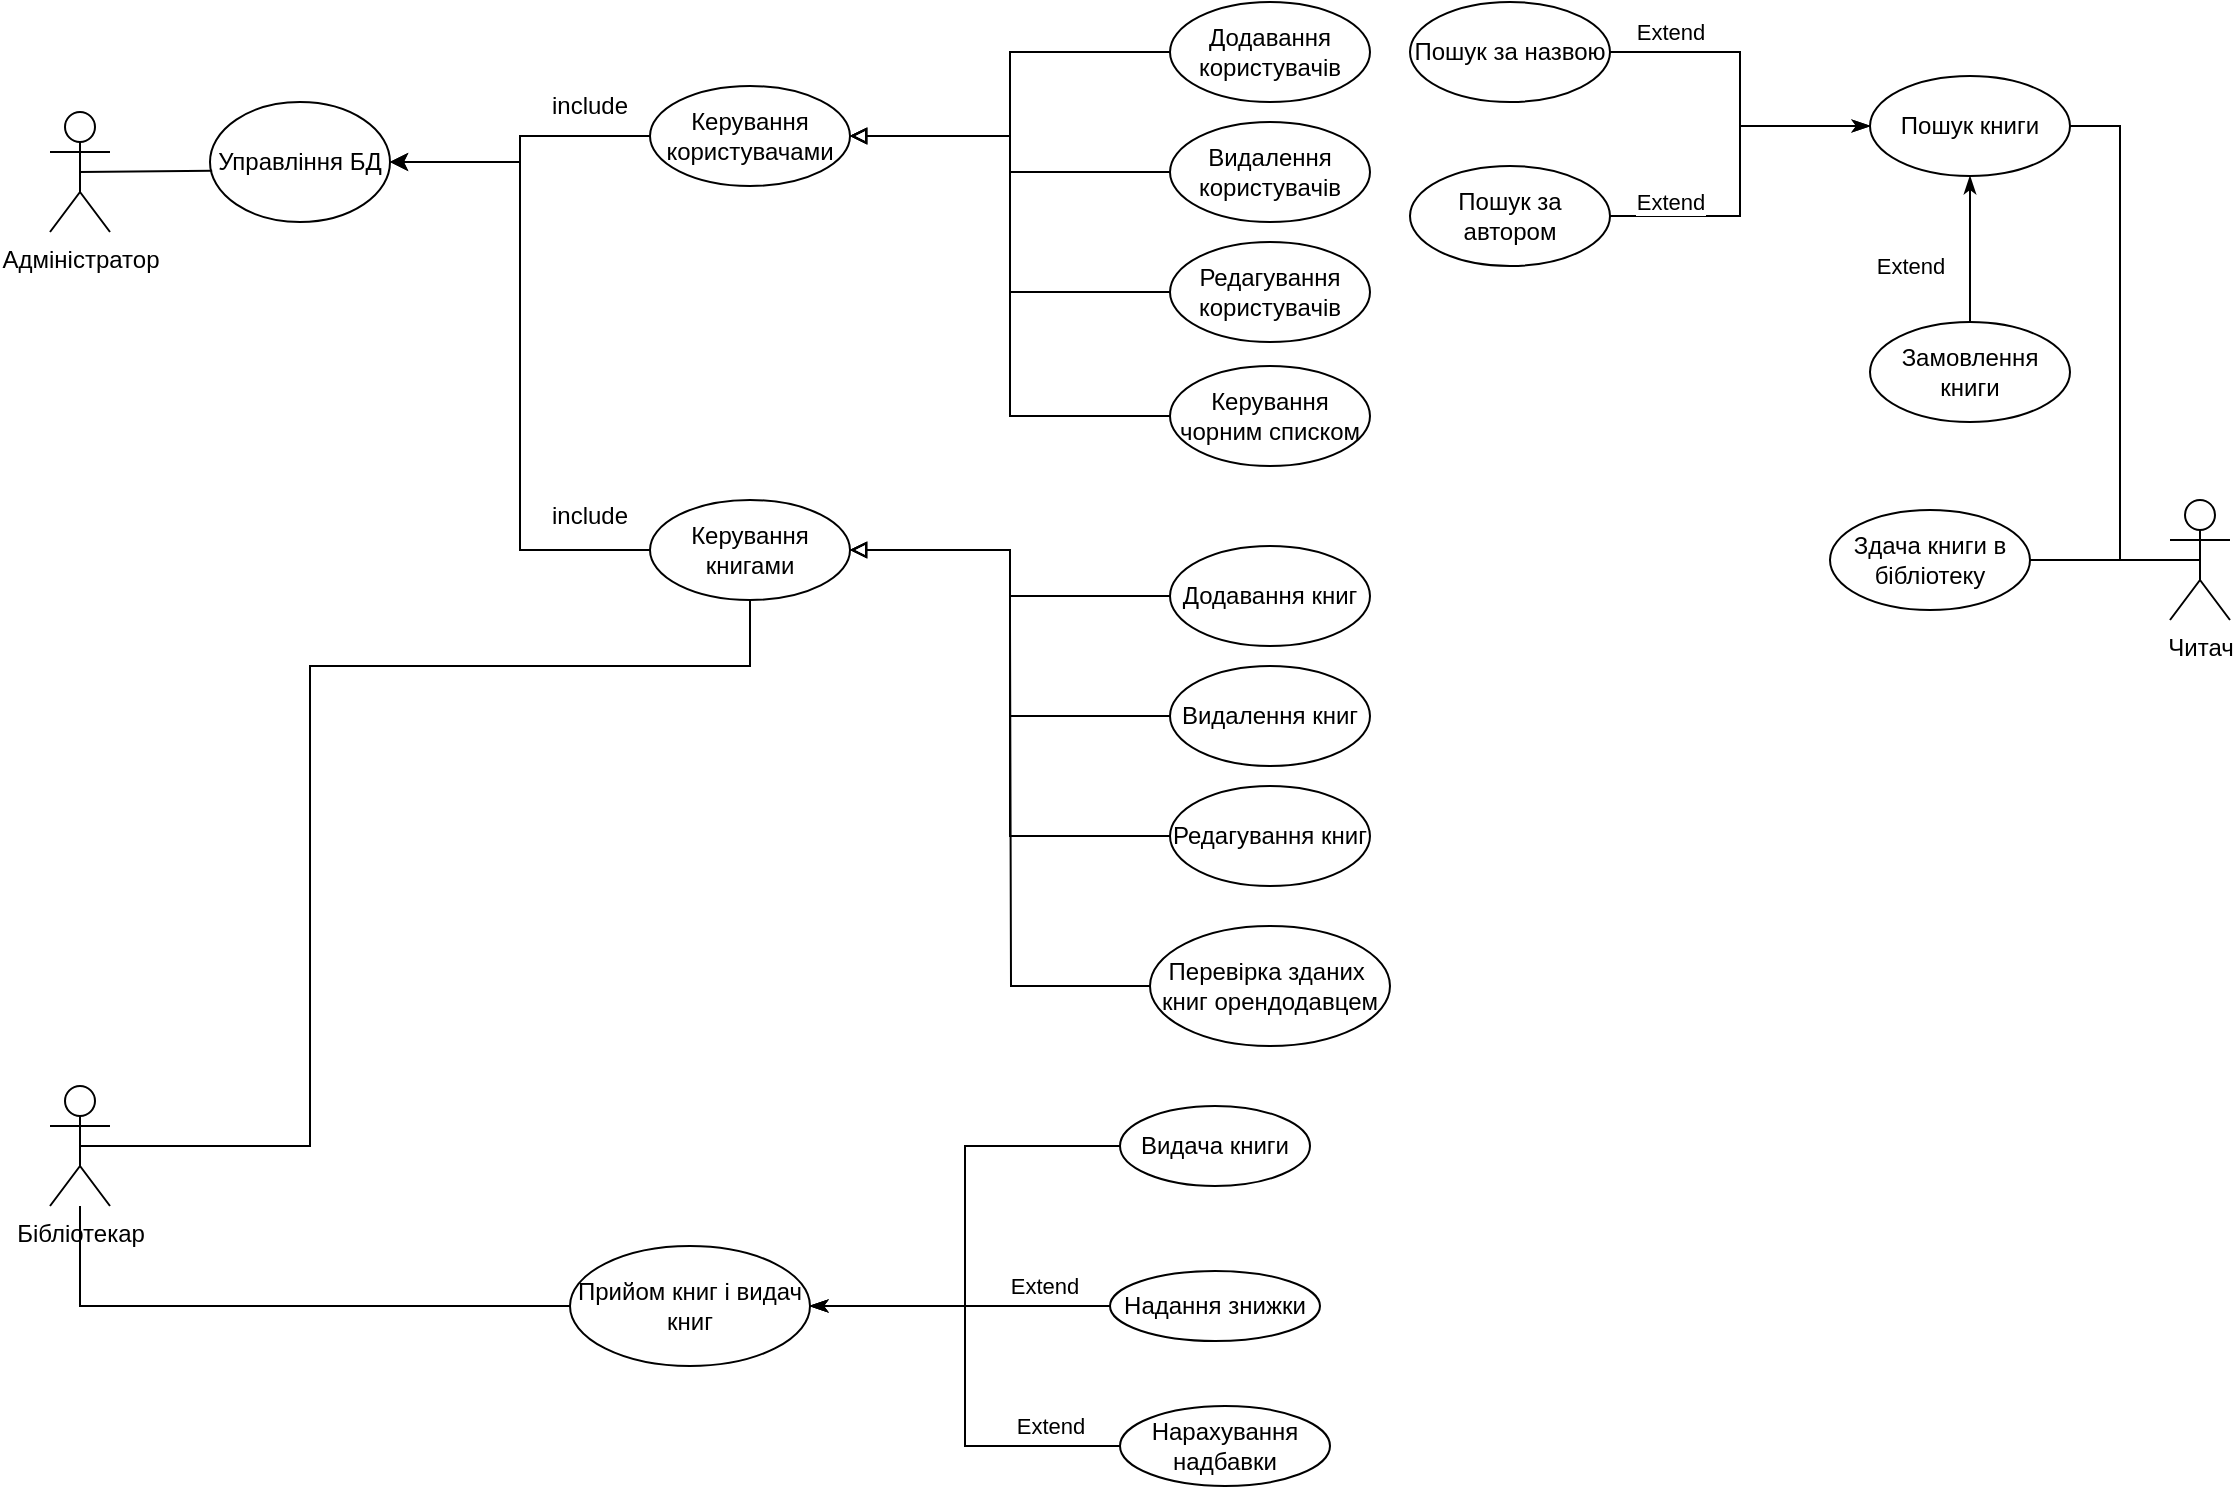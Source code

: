 <mxfile version="14.6.13" type="device"><diagram name="Page-1" id="e7e014a7-5840-1c2e-5031-d8a46d1fe8dd"><mxGraphModel dx="1303" dy="1185" grid="1" gridSize="10" guides="1" tooltips="1" connect="1" arrows="1" fold="1" page="1" pageScale="1" pageWidth="1169" pageHeight="826" background="#ffffff" math="0" shadow="0"><root><mxCell id="0"/><mxCell id="1" parent="0"/><mxCell id="SxKo-OcmFjQGqQ5B9mya-41" value="Адміністратор&lt;br&gt;" style="shape=umlActor;verticalLabelPosition=bottom;verticalAlign=top;html=1;" parent="1" vertex="1"><mxGeometry x="50" y="73" width="30" height="60" as="geometry"/></mxCell><mxCell id="SxKo-OcmFjQGqQ5B9mya-98" style="edgeStyle=orthogonalEdgeStyle;rounded=0;orthogonalLoop=1;jettySize=auto;html=1;exitX=0.5;exitY=0.5;exitDx=0;exitDy=0;exitPerimeter=0;entryX=0.5;entryY=1;entryDx=0;entryDy=0;endArrow=none;endFill=0;strokeColor=#000000;" parent="1" source="SxKo-OcmFjQGqQ5B9mya-42" target="SxKo-OcmFjQGqQ5B9mya-52" edge="1"><mxGeometry relative="1" as="geometry"><Array as="points"><mxPoint x="180" y="590"/><mxPoint x="180" y="350"/><mxPoint x="400" y="350"/></Array></mxGeometry></mxCell><mxCell id="SxKo-OcmFjQGqQ5B9mya-42" value="Бібліотекар" style="shape=umlActor;verticalLabelPosition=bottom;verticalAlign=top;html=1;" parent="1" vertex="1"><mxGeometry x="50" y="560" width="30" height="60" as="geometry"/></mxCell><mxCell id="SxKo-OcmFjQGqQ5B9mya-114" style="edgeStyle=orthogonalEdgeStyle;rounded=0;sketch=0;orthogonalLoop=1;jettySize=auto;html=1;exitX=0.5;exitY=0.5;exitDx=0;exitDy=0;exitPerimeter=0;entryX=1;entryY=0.5;entryDx=0;entryDy=0;endArrow=none;endFill=0;strokeColor=#000000;" parent="1" source="SxKo-OcmFjQGqQ5B9mya-43" target="SxKo-OcmFjQGqQ5B9mya-113" edge="1"><mxGeometry relative="1" as="geometry"/></mxCell><mxCell id="SxKo-OcmFjQGqQ5B9mya-43" value="Читач&lt;br&gt;" style="shape=umlActor;verticalLabelPosition=bottom;verticalAlign=top;html=1;" parent="1" vertex="1"><mxGeometry x="1110" y="267" width="30" height="60" as="geometry"/></mxCell><mxCell id="SxKo-OcmFjQGqQ5B9mya-47" value="Управління БД" style="ellipse;whiteSpace=wrap;html=1;" parent="1" vertex="1"><mxGeometry x="130" y="68" width="90" height="60" as="geometry"/></mxCell><mxCell id="SxKo-OcmFjQGqQ5B9mya-49" value="" style="endArrow=none;html=1;entryX=0.012;entryY=0.573;entryDx=0;entryDy=0;entryPerimeter=0;exitX=0.5;exitY=0.5;exitDx=0;exitDy=0;exitPerimeter=0;" parent="1" source="SxKo-OcmFjQGqQ5B9mya-41" target="SxKo-OcmFjQGqQ5B9mya-47" edge="1"><mxGeometry width="50" height="50" relative="1" as="geometry"><mxPoint x="120" y="140" as="sourcePoint"/><mxPoint x="170" y="90" as="targetPoint"/></mxGeometry></mxCell><mxCell id="SxKo-OcmFjQGqQ5B9mya-62" style="edgeStyle=orthogonalEdgeStyle;rounded=0;orthogonalLoop=1;jettySize=auto;html=1;entryX=1;entryY=0.5;entryDx=0;entryDy=0;" parent="1" source="SxKo-OcmFjQGqQ5B9mya-50" target="SxKo-OcmFjQGqQ5B9mya-47" edge="1"><mxGeometry relative="1" as="geometry"/></mxCell><mxCell id="SxKo-OcmFjQGqQ5B9mya-50" value="Керування користувачами" style="ellipse;whiteSpace=wrap;html=1;" parent="1" vertex="1"><mxGeometry x="350" y="60" width="100" height="50" as="geometry"/></mxCell><mxCell id="SxKo-OcmFjQGqQ5B9mya-63" style="edgeStyle=orthogonalEdgeStyle;rounded=0;orthogonalLoop=1;jettySize=auto;html=1;entryX=1;entryY=0.5;entryDx=0;entryDy=0;" parent="1" source="SxKo-OcmFjQGqQ5B9mya-52" target="SxKo-OcmFjQGqQ5B9mya-47" edge="1"><mxGeometry relative="1" as="geometry"/></mxCell><mxCell id="SxKo-OcmFjQGqQ5B9mya-52" value="Керування книгами&lt;br&gt;" style="ellipse;whiteSpace=wrap;html=1;" parent="1" vertex="1"><mxGeometry x="350" y="267" width="100" height="50" as="geometry"/></mxCell><mxCell id="SxKo-OcmFjQGqQ5B9mya-64" style="edgeStyle=orthogonalEdgeStyle;rounded=0;orthogonalLoop=1;jettySize=auto;html=1;entryX=1;entryY=0.5;entryDx=0;entryDy=0;endArrow=block;endFill=0;" parent="1" source="SxKo-OcmFjQGqQ5B9mya-56" target="SxKo-OcmFjQGqQ5B9mya-50" edge="1"><mxGeometry relative="1" as="geometry"/></mxCell><mxCell id="SxKo-OcmFjQGqQ5B9mya-56" value="Додавання користувачів&lt;br&gt;" style="ellipse;whiteSpace=wrap;html=1;" parent="1" vertex="1"><mxGeometry x="610" y="18" width="100" height="50" as="geometry"/></mxCell><mxCell id="SxKo-OcmFjQGqQ5B9mya-65" style="edgeStyle=orthogonalEdgeStyle;rounded=0;orthogonalLoop=1;jettySize=auto;html=1;endArrow=block;endFill=0;" parent="1" source="SxKo-OcmFjQGqQ5B9mya-57" target="SxKo-OcmFjQGqQ5B9mya-50" edge="1"><mxGeometry relative="1" as="geometry"/></mxCell><mxCell id="SxKo-OcmFjQGqQ5B9mya-57" value="Видалення користувачів" style="ellipse;whiteSpace=wrap;html=1;" parent="1" vertex="1"><mxGeometry x="610" y="78" width="100" height="50" as="geometry"/></mxCell><mxCell id="SxKo-OcmFjQGqQ5B9mya-66" style="edgeStyle=orthogonalEdgeStyle;rounded=0;orthogonalLoop=1;jettySize=auto;html=1;entryX=1;entryY=0.5;entryDx=0;entryDy=0;endArrow=block;endFill=0;" parent="1" source="SxKo-OcmFjQGqQ5B9mya-58" target="SxKo-OcmFjQGqQ5B9mya-50" edge="1"><mxGeometry relative="1" as="geometry"/></mxCell><mxCell id="SxKo-OcmFjQGqQ5B9mya-58" value="Редагування користувачів" style="ellipse;whiteSpace=wrap;html=1;" parent="1" vertex="1"><mxGeometry x="610" y="138" width="100" height="50" as="geometry"/></mxCell><mxCell id="SxKo-OcmFjQGqQ5B9mya-70" style="edgeStyle=orthogonalEdgeStyle;rounded=0;orthogonalLoop=1;jettySize=auto;html=1;entryX=1;entryY=0.5;entryDx=0;entryDy=0;endArrow=block;endFill=0;" parent="1" source="SxKo-OcmFjQGqQ5B9mya-67" target="SxKo-OcmFjQGqQ5B9mya-52" edge="1"><mxGeometry relative="1" as="geometry"/></mxCell><mxCell id="SxKo-OcmFjQGqQ5B9mya-67" value="Додавання книг" style="ellipse;whiteSpace=wrap;html=1;" parent="1" vertex="1"><mxGeometry x="610" y="290" width="100" height="50" as="geometry"/></mxCell><mxCell id="SxKo-OcmFjQGqQ5B9mya-71" style="edgeStyle=orthogonalEdgeStyle;rounded=0;orthogonalLoop=1;jettySize=auto;html=1;entryX=1;entryY=0.5;entryDx=0;entryDy=0;endArrow=block;endFill=0;" parent="1" source="SxKo-OcmFjQGqQ5B9mya-68" target="SxKo-OcmFjQGqQ5B9mya-52" edge="1"><mxGeometry relative="1" as="geometry"/></mxCell><mxCell id="SxKo-OcmFjQGqQ5B9mya-68" value="Видалення книг&lt;br&gt;" style="ellipse;whiteSpace=wrap;html=1;" parent="1" vertex="1"><mxGeometry x="610" y="350" width="100" height="50" as="geometry"/></mxCell><mxCell id="SxKo-OcmFjQGqQ5B9mya-73" style="edgeStyle=orthogonalEdgeStyle;rounded=0;orthogonalLoop=1;jettySize=auto;html=1;entryX=1;entryY=0.5;entryDx=0;entryDy=0;endArrow=block;endFill=0;" parent="1" source="SxKo-OcmFjQGqQ5B9mya-69" target="SxKo-OcmFjQGqQ5B9mya-52" edge="1"><mxGeometry relative="1" as="geometry"/></mxCell><mxCell id="SxKo-OcmFjQGqQ5B9mya-69" value="Редагування книг" style="ellipse;whiteSpace=wrap;html=1;" parent="1" vertex="1"><mxGeometry x="610" y="410" width="100" height="50" as="geometry"/></mxCell><mxCell id="SxKo-OcmFjQGqQ5B9mya-80" value="include&lt;br&gt;" style="text;html=1;strokeColor=none;fillColor=none;align=center;verticalAlign=middle;whiteSpace=wrap;rounded=0;" parent="1" vertex="1"><mxGeometry x="300" y="60" width="40" height="20" as="geometry"/></mxCell><mxCell id="SxKo-OcmFjQGqQ5B9mya-81" value="include&lt;br&gt;" style="text;html=1;strokeColor=none;fillColor=none;align=center;verticalAlign=middle;whiteSpace=wrap;rounded=0;" parent="1" vertex="1"><mxGeometry x="300" y="265" width="40" height="20" as="geometry"/></mxCell><mxCell id="SxKo-OcmFjQGqQ5B9mya-101" style="edgeStyle=orthogonalEdgeStyle;rounded=0;orthogonalLoop=1;jettySize=auto;html=1;entryX=1;entryY=0.5;entryDx=0;entryDy=0;endArrow=classicThin;endFill=1;strokeColor=#000000;" parent="1" source="SxKo-OcmFjQGqQ5B9mya-82" target="SxKo-OcmFjQGqQ5B9mya-87" edge="1"><mxGeometry relative="1" as="geometry"/></mxCell><mxCell id="SxKo-OcmFjQGqQ5B9mya-82" value="Видача книги" style="ellipse;whiteSpace=wrap;html=1;" parent="1" vertex="1"><mxGeometry x="585" y="570" width="95" height="40" as="geometry"/></mxCell><mxCell id="SxKo-OcmFjQGqQ5B9mya-100" style="edgeStyle=orthogonalEdgeStyle;rounded=0;orthogonalLoop=1;jettySize=auto;html=1;endArrow=classicThin;endFill=1;strokeColor=#000000;sketch=0;" parent="1" source="SxKo-OcmFjQGqQ5B9mya-83" target="SxKo-OcmFjQGqQ5B9mya-87" edge="1"><mxGeometry relative="1" as="geometry"/></mxCell><mxCell id="SxKo-OcmFjQGqQ5B9mya-103" value="Extend" style="edgeLabel;html=1;align=center;verticalAlign=middle;resizable=0;points=[];" parent="SxKo-OcmFjQGqQ5B9mya-100" vertex="1" connectable="0"><mxGeometry x="-0.716" y="-1" relative="1" as="geometry"><mxPoint x="-12" y="-9" as="offset"/></mxGeometry></mxCell><mxCell id="SxKo-OcmFjQGqQ5B9mya-83" value="Надання знижки" style="ellipse;whiteSpace=wrap;html=1;" parent="1" vertex="1"><mxGeometry x="580" y="652.5" width="105" height="35" as="geometry"/></mxCell><mxCell id="SxKo-OcmFjQGqQ5B9mya-102" style="edgeStyle=orthogonalEdgeStyle;rounded=0;orthogonalLoop=1;jettySize=auto;html=1;entryX=1;entryY=0.5;entryDx=0;entryDy=0;endArrow=classicThin;endFill=1;strokeColor=#000000;" parent="1" source="SxKo-OcmFjQGqQ5B9mya-84" target="SxKo-OcmFjQGqQ5B9mya-87" edge="1"><mxGeometry relative="1" as="geometry"/></mxCell><mxCell id="SxKo-OcmFjQGqQ5B9mya-84" value="Нарахування надбавки&lt;br&gt;" style="ellipse;whiteSpace=wrap;html=1;" parent="1" vertex="1"><mxGeometry x="585" y="720" width="105" height="40" as="geometry"/></mxCell><mxCell id="SxKo-OcmFjQGqQ5B9mya-99" style="edgeStyle=orthogonalEdgeStyle;rounded=0;orthogonalLoop=1;jettySize=auto;html=1;endArrow=none;endFill=0;strokeColor=#000000;" parent="1" source="SxKo-OcmFjQGqQ5B9mya-87" target="SxKo-OcmFjQGqQ5B9mya-42" edge="1"><mxGeometry relative="1" as="geometry"/></mxCell><mxCell id="SxKo-OcmFjQGqQ5B9mya-87" value="Прийом книг і видач книг" style="ellipse;whiteSpace=wrap;html=1;" parent="1" vertex="1"><mxGeometry x="310" y="640" width="120" height="60" as="geometry"/></mxCell><mxCell id="SxKo-OcmFjQGqQ5B9mya-105" value="Extend" style="edgeLabel;html=1;align=center;verticalAlign=middle;resizable=0;points=[];" parent="1" vertex="1" connectable="0"><mxGeometry x="549.997" y="730" as="geometry"/></mxCell><mxCell id="eQjwzmPa9CilqdG2c2bV-1" style="edgeStyle=orthogonalEdgeStyle;rounded=0;orthogonalLoop=1;jettySize=auto;html=1;endArrow=none;endFill=0;" parent="1" source="SxKo-OcmFjQGqQ5B9mya-107" edge="1"><mxGeometry relative="1" as="geometry"><mxPoint x="530" y="330" as="targetPoint"/></mxGeometry></mxCell><mxCell id="SxKo-OcmFjQGqQ5B9mya-107" value="Перевірка зданих&amp;nbsp; книг орендодавцем" style="ellipse;whiteSpace=wrap;html=1;" parent="1" vertex="1"><mxGeometry x="600" y="480" width="120" height="60" as="geometry"/></mxCell><mxCell id="SxKo-OcmFjQGqQ5B9mya-111" style="edgeStyle=orthogonalEdgeStyle;rounded=0;sketch=0;orthogonalLoop=1;jettySize=auto;html=1;exitX=0;exitY=0.5;exitDx=0;exitDy=0;entryX=1;entryY=0.5;entryDx=0;entryDy=0;endArrow=block;endFill=0;strokeColor=#000000;" parent="1" source="SxKo-OcmFjQGqQ5B9mya-110" target="SxKo-OcmFjQGqQ5B9mya-50" edge="1"><mxGeometry relative="1" as="geometry"/></mxCell><mxCell id="SxKo-OcmFjQGqQ5B9mya-110" value="Керування чорним списком" style="ellipse;whiteSpace=wrap;html=1;" parent="1" vertex="1"><mxGeometry x="610" y="200" width="100" height="50" as="geometry"/></mxCell><mxCell id="SxKo-OcmFjQGqQ5B9mya-113" value="Пошук книги" style="ellipse;whiteSpace=wrap;html=1;" parent="1" vertex="1"><mxGeometry x="960" y="55" width="100" height="50" as="geometry"/></mxCell><mxCell id="SxKo-OcmFjQGqQ5B9mya-117" style="edgeStyle=orthogonalEdgeStyle;rounded=0;sketch=0;orthogonalLoop=1;jettySize=auto;html=1;entryX=0;entryY=0.5;entryDx=0;entryDy=0;endArrow=classicThin;endFill=1;strokeColor=#000000;" parent="1" source="SxKo-OcmFjQGqQ5B9mya-115" target="SxKo-OcmFjQGqQ5B9mya-113" edge="1"><mxGeometry relative="1" as="geometry"/></mxCell><mxCell id="SxKo-OcmFjQGqQ5B9mya-115" value="Пошук за назвою" style="ellipse;whiteSpace=wrap;html=1;" parent="1" vertex="1"><mxGeometry x="730" y="18" width="100" height="50" as="geometry"/></mxCell><mxCell id="SxKo-OcmFjQGqQ5B9mya-118" style="edgeStyle=orthogonalEdgeStyle;rounded=0;sketch=0;orthogonalLoop=1;jettySize=auto;html=1;entryX=0;entryY=0.5;entryDx=0;entryDy=0;endArrow=classicThin;endFill=1;strokeColor=#000000;" parent="1" source="SxKo-OcmFjQGqQ5B9mya-116" target="SxKo-OcmFjQGqQ5B9mya-113" edge="1"><mxGeometry relative="1" as="geometry"/></mxCell><mxCell id="SxKo-OcmFjQGqQ5B9mya-116" value="Пошук за автором" style="ellipse;whiteSpace=wrap;html=1;" parent="1" vertex="1"><mxGeometry x="730" y="100" width="100" height="50" as="geometry"/></mxCell><mxCell id="SxKo-OcmFjQGqQ5B9mya-119" value="Extend" style="edgeLabel;html=1;align=center;verticalAlign=middle;resizable=0;points=[];" parent="1" vertex="1" connectable="0"><mxGeometry x="860.001" y="33" as="geometry"/></mxCell><mxCell id="SxKo-OcmFjQGqQ5B9mya-120" value="Extend" style="edgeLabel;html=1;align=center;verticalAlign=middle;resizable=0;points=[];" parent="1" vertex="1" connectable="0"><mxGeometry x="860.001" y="118" as="geometry"/></mxCell><mxCell id="SxKo-OcmFjQGqQ5B9mya-122" style="edgeStyle=orthogonalEdgeStyle;rounded=0;sketch=0;orthogonalLoop=1;jettySize=auto;html=1;entryX=0.5;entryY=1;entryDx=0;entryDy=0;endArrow=classicThin;endFill=1;strokeColor=#000000;" parent="1" source="SxKo-OcmFjQGqQ5B9mya-121" target="SxKo-OcmFjQGqQ5B9mya-113" edge="1"><mxGeometry relative="1" as="geometry"/></mxCell><mxCell id="SxKo-OcmFjQGqQ5B9mya-121" value="Замовлення книги" style="ellipse;whiteSpace=wrap;html=1;" parent="1" vertex="1"><mxGeometry x="960" y="178" width="100" height="50" as="geometry"/></mxCell><mxCell id="SxKo-OcmFjQGqQ5B9mya-123" value="Extend" style="edgeLabel;html=1;align=center;verticalAlign=middle;resizable=0;points=[];" parent="1" vertex="1" connectable="0"><mxGeometry x="980.001" y="150" as="geometry"/></mxCell><mxCell id="zHKWJ7yzCmjiftbG7G9G-3" style="edgeStyle=orthogonalEdgeStyle;rounded=0;orthogonalLoop=1;jettySize=auto;html=1;entryX=0.5;entryY=0.5;entryDx=0;entryDy=0;entryPerimeter=0;endArrow=none;endFill=0;" edge="1" parent="1" source="SxKo-OcmFjQGqQ5B9mya-124" target="SxKo-OcmFjQGqQ5B9mya-43"><mxGeometry relative="1" as="geometry"/></mxCell><mxCell id="SxKo-OcmFjQGqQ5B9mya-124" value="Здача книги в бібліотеку" style="ellipse;whiteSpace=wrap;html=1;" parent="1" vertex="1"><mxGeometry x="940" y="272" width="100" height="50" as="geometry"/></mxCell></root></mxGraphModel></diagram></mxfile>